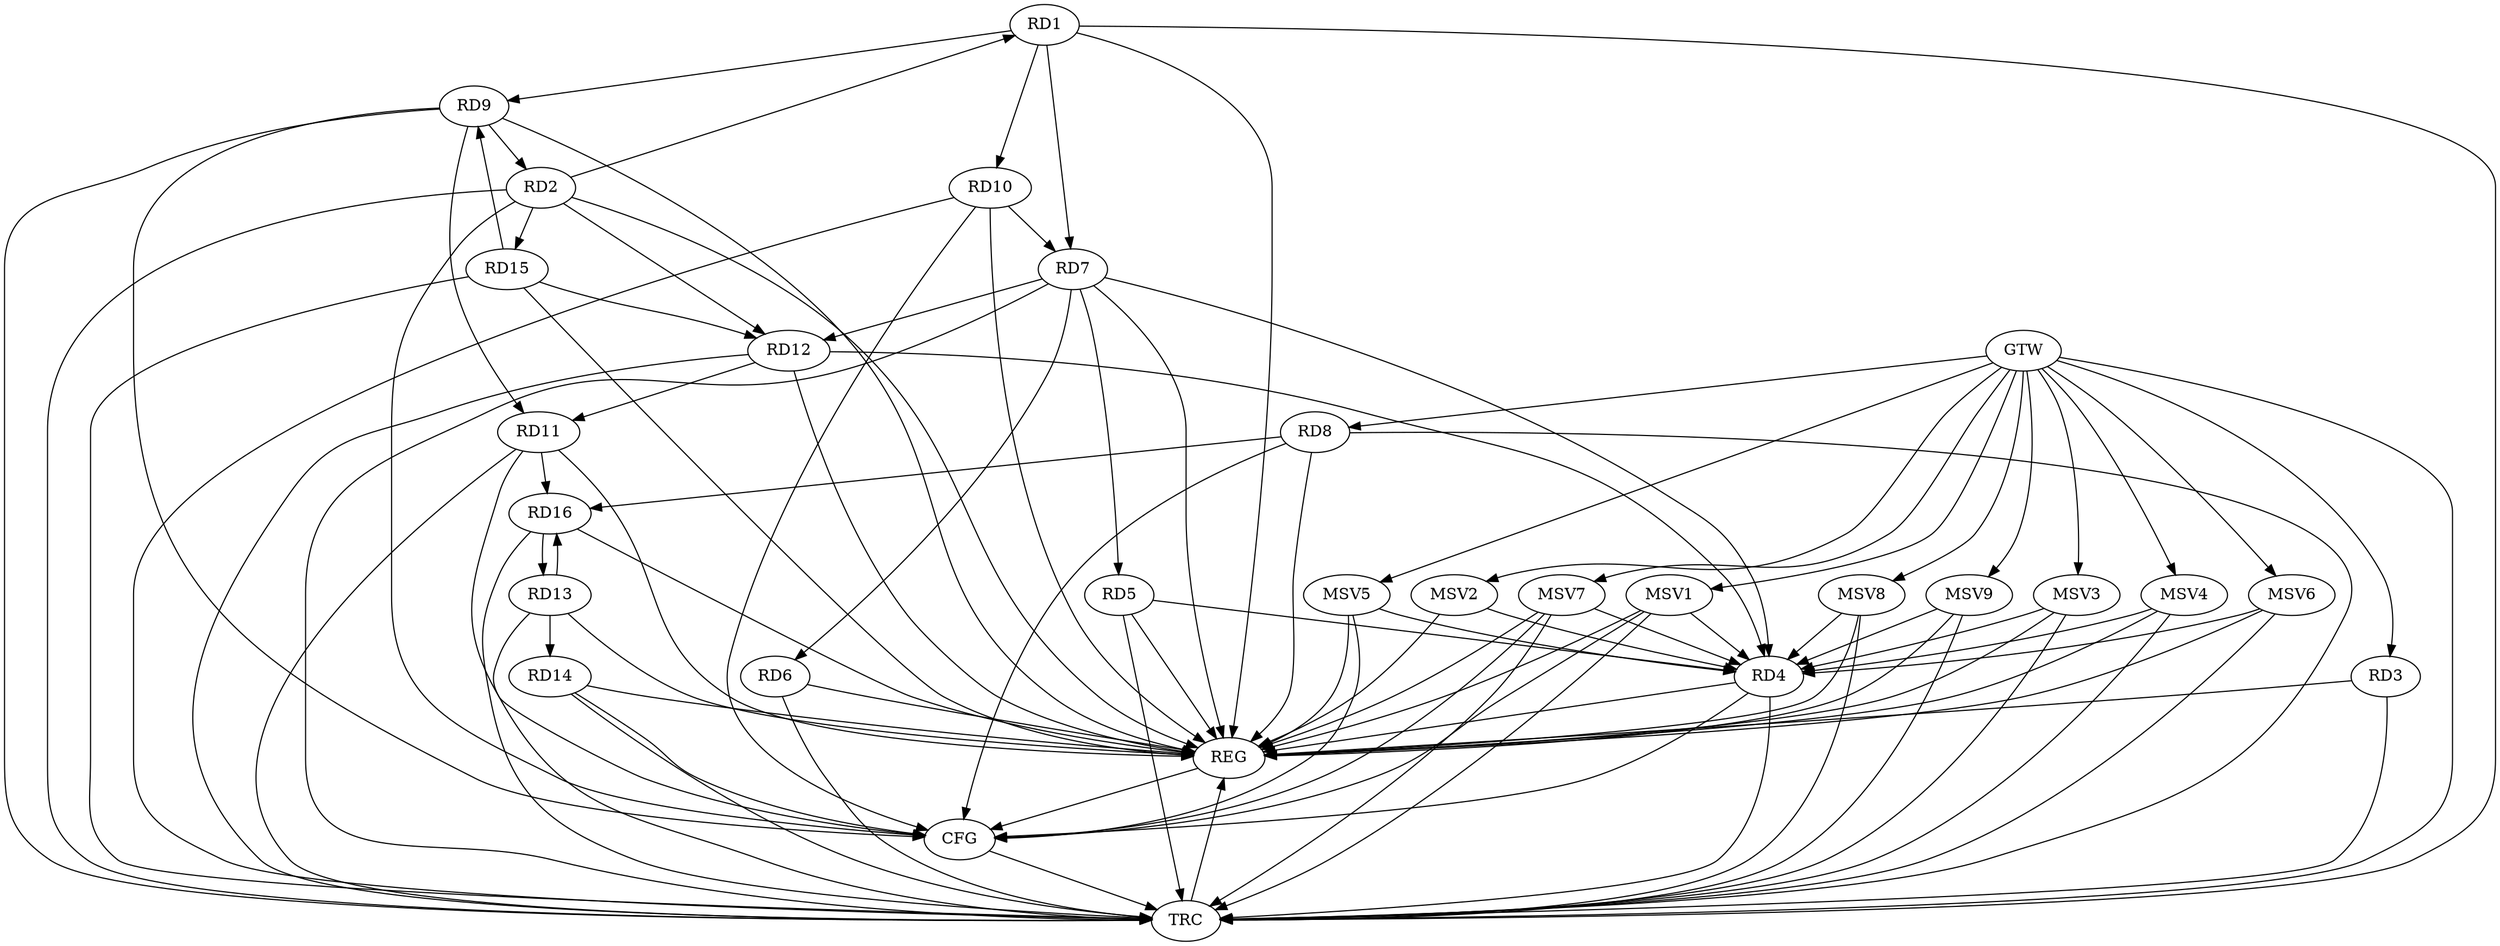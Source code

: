strict digraph G {
  RD1 [ label="RD1" ];
  RD2 [ label="RD2" ];
  RD3 [ label="RD3" ];
  RD4 [ label="RD4" ];
  RD5 [ label="RD5" ];
  RD6 [ label="RD6" ];
  RD7 [ label="RD7" ];
  RD8 [ label="RD8" ];
  RD9 [ label="RD9" ];
  RD10 [ label="RD10" ];
  RD11 [ label="RD11" ];
  RD12 [ label="RD12" ];
  RD13 [ label="RD13" ];
  RD14 [ label="RD14" ];
  RD15 [ label="RD15" ];
  RD16 [ label="RD16" ];
  GTW [ label="GTW" ];
  REG [ label="REG" ];
  CFG [ label="CFG" ];
  TRC [ label="TRC" ];
  MSV1 [ label="MSV1" ];
  MSV2 [ label="MSV2" ];
  MSV3 [ label="MSV3" ];
  MSV4 [ label="MSV4" ];
  MSV5 [ label="MSV5" ];
  MSV6 [ label="MSV6" ];
  MSV7 [ label="MSV7" ];
  MSV8 [ label="MSV8" ];
  MSV9 [ label="MSV9" ];
  RD2 -> RD1;
  RD1 -> RD7;
  RD1 -> RD9;
  RD1 -> RD10;
  RD9 -> RD2;
  RD2 -> RD12;
  RD2 -> RD15;
  RD5 -> RD4;
  RD7 -> RD4;
  RD12 -> RD4;
  RD7 -> RD5;
  RD7 -> RD6;
  RD10 -> RD7;
  RD7 -> RD12;
  RD8 -> RD16;
  RD9 -> RD11;
  RD15 -> RD9;
  RD12 -> RD11;
  RD11 -> RD16;
  RD15 -> RD12;
  RD13 -> RD14;
  RD13 -> RD16;
  RD16 -> RD13;
  GTW -> RD3;
  GTW -> RD8;
  RD1 -> REG;
  RD2 -> REG;
  RD3 -> REG;
  RD4 -> REG;
  RD5 -> REG;
  RD6 -> REG;
  RD7 -> REG;
  RD8 -> REG;
  RD9 -> REG;
  RD10 -> REG;
  RD11 -> REG;
  RD12 -> REG;
  RD13 -> REG;
  RD14 -> REG;
  RD15 -> REG;
  RD16 -> REG;
  RD9 -> CFG;
  RD14 -> CFG;
  RD4 -> CFG;
  RD8 -> CFG;
  RD11 -> CFG;
  RD10 -> CFG;
  RD2 -> CFG;
  REG -> CFG;
  RD1 -> TRC;
  RD2 -> TRC;
  RD3 -> TRC;
  RD4 -> TRC;
  RD5 -> TRC;
  RD6 -> TRC;
  RD7 -> TRC;
  RD8 -> TRC;
  RD9 -> TRC;
  RD10 -> TRC;
  RD11 -> TRC;
  RD12 -> TRC;
  RD13 -> TRC;
  RD14 -> TRC;
  RD15 -> TRC;
  RD16 -> TRC;
  GTW -> TRC;
  CFG -> TRC;
  TRC -> REG;
  MSV1 -> RD4;
  MSV2 -> RD4;
  GTW -> MSV1;
  MSV1 -> REG;
  MSV1 -> TRC;
  MSV1 -> CFG;
  GTW -> MSV2;
  MSV2 -> REG;
  MSV3 -> RD4;
  MSV4 -> RD4;
  GTW -> MSV3;
  MSV3 -> REG;
  MSV3 -> TRC;
  GTW -> MSV4;
  MSV4 -> REG;
  MSV4 -> TRC;
  MSV5 -> RD4;
  GTW -> MSV5;
  MSV5 -> REG;
  MSV5 -> CFG;
  MSV6 -> RD4;
  MSV7 -> RD4;
  GTW -> MSV6;
  MSV6 -> REG;
  MSV6 -> TRC;
  GTW -> MSV7;
  MSV7 -> REG;
  MSV7 -> TRC;
  MSV7 -> CFG;
  MSV8 -> RD4;
  MSV9 -> RD4;
  GTW -> MSV8;
  MSV8 -> REG;
  MSV8 -> TRC;
  GTW -> MSV9;
  MSV9 -> REG;
  MSV9 -> TRC;
}
